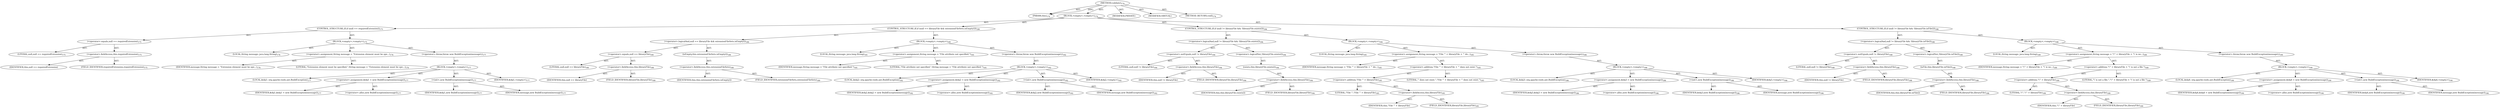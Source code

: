 digraph "validate" {  
"111669149701" [label = <(METHOD,validate)<SUB>174</SUB>> ]
"115964117001" [label = <(PARAM,this)<SUB>174</SUB>> ]
"25769803790" [label = <(BLOCK,&lt;empty&gt;,&lt;empty&gt;)<SUB>174</SUB>> ]
"47244640264" [label = <(CONTROL_STRUCTURE,IF,if (null == requiredExtension))<SUB>175</SUB>> ]
"30064771130" [label = <(&lt;operator&gt;.equals,null == requiredExtension)<SUB>175</SUB>> ]
"90194313223" [label = <(LITERAL,null,null == requiredExtension)<SUB>175</SUB>> ]
"30064771131" [label = <(&lt;operator&gt;.fieldAccess,this.requiredExtension)<SUB>175</SUB>> ]
"68719476790" [label = <(IDENTIFIER,this,null == requiredExtension)> ]
"55834574861" [label = <(FIELD_IDENTIFIER,requiredExtension,requiredExtension)<SUB>175</SUB>> ]
"25769803791" [label = <(BLOCK,&lt;empty&gt;,&lt;empty&gt;)<SUB>175</SUB>> ]
"94489280524" [label = <(LOCAL,String message: java.lang.String)<SUB>176</SUB>> ]
"30064771132" [label = <(&lt;operator&gt;.assignment,String message = &quot;Extension element must be spe...)<SUB>176</SUB>> ]
"68719476791" [label = <(IDENTIFIER,message,String message = &quot;Extension element must be spe...)<SUB>176</SUB>> ]
"90194313224" [label = <(LITERAL,&quot;Extension element must be specified.&quot;,String message = &quot;Extension element must be spe...)<SUB>176</SUB>> ]
"30064771133" [label = <(&lt;operator&gt;.throw,throw new BuildException(message);)<SUB>177</SUB>> ]
"25769803792" [label = <(BLOCK,&lt;empty&gt;,&lt;empty&gt;)<SUB>177</SUB>> ]
"94489280525" [label = <(LOCAL,$obj1: org.apache.tools.ant.BuildException)<SUB>177</SUB>> ]
"30064771134" [label = <(&lt;operator&gt;.assignment,$obj1 = new BuildException(message))<SUB>177</SUB>> ]
"68719476792" [label = <(IDENTIFIER,$obj1,$obj1 = new BuildException(message))<SUB>177</SUB>> ]
"30064771135" [label = <(&lt;operator&gt;.alloc,new BuildException(message))<SUB>177</SUB>> ]
"30064771136" [label = <(&lt;init&gt;,new BuildException(message))<SUB>177</SUB>> ]
"68719476793" [label = <(IDENTIFIER,$obj1,new BuildException(message))<SUB>177</SUB>> ]
"68719476794" [label = <(IDENTIFIER,message,new BuildException(message))<SUB>177</SUB>> ]
"68719476795" [label = <(IDENTIFIER,$obj1,&lt;empty&gt;)<SUB>177</SUB>> ]
"47244640265" [label = <(CONTROL_STRUCTURE,IF,if (null == libraryFile &amp;&amp; extensionFileSets.isEmpty()))<SUB>180</SUB>> ]
"30064771137" [label = <(&lt;operator&gt;.logicalAnd,null == libraryFile &amp;&amp; extensionFileSets.isEmpty())<SUB>180</SUB>> ]
"30064771138" [label = <(&lt;operator&gt;.equals,null == libraryFile)<SUB>180</SUB>> ]
"90194313225" [label = <(LITERAL,null,null == libraryFile)<SUB>180</SUB>> ]
"30064771139" [label = <(&lt;operator&gt;.fieldAccess,this.libraryFile)<SUB>180</SUB>> ]
"68719476796" [label = <(IDENTIFIER,this,null == libraryFile)> ]
"55834574862" [label = <(FIELD_IDENTIFIER,libraryFile,libraryFile)<SUB>180</SUB>> ]
"30064771140" [label = <(isEmpty,this.extensionFileSets.isEmpty())<SUB>180</SUB>> ]
"30064771141" [label = <(&lt;operator&gt;.fieldAccess,this.extensionFileSets)<SUB>180</SUB>> ]
"68719476797" [label = <(IDENTIFIER,this,this.extensionFileSets.isEmpty())> ]
"55834574863" [label = <(FIELD_IDENTIFIER,extensionFileSets,extensionFileSets)<SUB>180</SUB>> ]
"25769803793" [label = <(BLOCK,&lt;empty&gt;,&lt;empty&gt;)<SUB>180</SUB>> ]
"94489280526" [label = <(LOCAL,String message: java.lang.String)<SUB>181</SUB>> ]
"30064771142" [label = <(&lt;operator&gt;.assignment,String message = &quot;File attribute not specified.&quot;)<SUB>181</SUB>> ]
"68719476798" [label = <(IDENTIFIER,message,String message = &quot;File attribute not specified.&quot;)<SUB>181</SUB>> ]
"90194313226" [label = <(LITERAL,&quot;File attribute not specified.&quot;,String message = &quot;File attribute not specified.&quot;)<SUB>181</SUB>> ]
"30064771143" [label = <(&lt;operator&gt;.throw,throw new BuildException(message);)<SUB>182</SUB>> ]
"25769803794" [label = <(BLOCK,&lt;empty&gt;,&lt;empty&gt;)<SUB>182</SUB>> ]
"94489280527" [label = <(LOCAL,$obj2: org.apache.tools.ant.BuildException)<SUB>182</SUB>> ]
"30064771144" [label = <(&lt;operator&gt;.assignment,$obj2 = new BuildException(message))<SUB>182</SUB>> ]
"68719476799" [label = <(IDENTIFIER,$obj2,$obj2 = new BuildException(message))<SUB>182</SUB>> ]
"30064771145" [label = <(&lt;operator&gt;.alloc,new BuildException(message))<SUB>182</SUB>> ]
"30064771146" [label = <(&lt;init&gt;,new BuildException(message))<SUB>182</SUB>> ]
"68719476800" [label = <(IDENTIFIER,$obj2,new BuildException(message))<SUB>182</SUB>> ]
"68719476801" [label = <(IDENTIFIER,message,new BuildException(message))<SUB>182</SUB>> ]
"68719476802" [label = <(IDENTIFIER,$obj2,&lt;empty&gt;)<SUB>182</SUB>> ]
"47244640266" [label = <(CONTROL_STRUCTURE,IF,if (null != libraryFile &amp;&amp; !libraryFile.exists()))<SUB>184</SUB>> ]
"30064771147" [label = <(&lt;operator&gt;.logicalAnd,null != libraryFile &amp;&amp; !libraryFile.exists())<SUB>184</SUB>> ]
"30064771148" [label = <(&lt;operator&gt;.notEquals,null != libraryFile)<SUB>184</SUB>> ]
"90194313227" [label = <(LITERAL,null,null != libraryFile)<SUB>184</SUB>> ]
"30064771149" [label = <(&lt;operator&gt;.fieldAccess,this.libraryFile)<SUB>184</SUB>> ]
"68719476803" [label = <(IDENTIFIER,this,null != libraryFile)> ]
"55834574864" [label = <(FIELD_IDENTIFIER,libraryFile,libraryFile)<SUB>184</SUB>> ]
"30064771150" [label = <(&lt;operator&gt;.logicalNot,!libraryFile.exists())<SUB>184</SUB>> ]
"30064771151" [label = <(exists,this.libraryFile.exists())<SUB>184</SUB>> ]
"30064771152" [label = <(&lt;operator&gt;.fieldAccess,this.libraryFile)<SUB>184</SUB>> ]
"68719476804" [label = <(IDENTIFIER,this,this.libraryFile.exists())> ]
"55834574865" [label = <(FIELD_IDENTIFIER,libraryFile,libraryFile)<SUB>184</SUB>> ]
"25769803795" [label = <(BLOCK,&lt;empty&gt;,&lt;empty&gt;)<SUB>184</SUB>> ]
"94489280528" [label = <(LOCAL,String message: java.lang.String)<SUB>185</SUB>> ]
"30064771153" [label = <(&lt;operator&gt;.assignment,String message = &quot;File '&quot; + libraryFile + &quot;' do...)<SUB>185</SUB>> ]
"68719476805" [label = <(IDENTIFIER,message,String message = &quot;File '&quot; + libraryFile + &quot;' do...)<SUB>185</SUB>> ]
"30064771154" [label = <(&lt;operator&gt;.addition,&quot;File '&quot; + libraryFile + &quot;' does not exist.&quot;)<SUB>185</SUB>> ]
"30064771155" [label = <(&lt;operator&gt;.addition,&quot;File '&quot; + libraryFile)<SUB>185</SUB>> ]
"90194313228" [label = <(LITERAL,&quot;File '&quot;,&quot;File '&quot; + libraryFile)<SUB>185</SUB>> ]
"30064771156" [label = <(&lt;operator&gt;.fieldAccess,this.libraryFile)<SUB>185</SUB>> ]
"68719476806" [label = <(IDENTIFIER,this,&quot;File '&quot; + libraryFile)> ]
"55834574866" [label = <(FIELD_IDENTIFIER,libraryFile,libraryFile)<SUB>185</SUB>> ]
"90194313229" [label = <(LITERAL,&quot;' does not exist.&quot;,&quot;File '&quot; + libraryFile + &quot;' does not exist.&quot;)<SUB>185</SUB>> ]
"30064771157" [label = <(&lt;operator&gt;.throw,throw new BuildException(message);)<SUB>186</SUB>> ]
"25769803796" [label = <(BLOCK,&lt;empty&gt;,&lt;empty&gt;)<SUB>186</SUB>> ]
"94489280529" [label = <(LOCAL,$obj3: org.apache.tools.ant.BuildException)<SUB>186</SUB>> ]
"30064771158" [label = <(&lt;operator&gt;.assignment,$obj3 = new BuildException(message))<SUB>186</SUB>> ]
"68719476807" [label = <(IDENTIFIER,$obj3,$obj3 = new BuildException(message))<SUB>186</SUB>> ]
"30064771159" [label = <(&lt;operator&gt;.alloc,new BuildException(message))<SUB>186</SUB>> ]
"30064771160" [label = <(&lt;init&gt;,new BuildException(message))<SUB>186</SUB>> ]
"68719476808" [label = <(IDENTIFIER,$obj3,new BuildException(message))<SUB>186</SUB>> ]
"68719476809" [label = <(IDENTIFIER,message,new BuildException(message))<SUB>186</SUB>> ]
"68719476810" [label = <(IDENTIFIER,$obj3,&lt;empty&gt;)<SUB>186</SUB>> ]
"47244640267" [label = <(CONTROL_STRUCTURE,IF,if (null != libraryFile &amp;&amp; !libraryFile.isFile()))<SUB>188</SUB>> ]
"30064771161" [label = <(&lt;operator&gt;.logicalAnd,null != libraryFile &amp;&amp; !libraryFile.isFile())<SUB>188</SUB>> ]
"30064771162" [label = <(&lt;operator&gt;.notEquals,null != libraryFile)<SUB>188</SUB>> ]
"90194313230" [label = <(LITERAL,null,null != libraryFile)<SUB>188</SUB>> ]
"30064771163" [label = <(&lt;operator&gt;.fieldAccess,this.libraryFile)<SUB>188</SUB>> ]
"68719476811" [label = <(IDENTIFIER,this,null != libraryFile)> ]
"55834574867" [label = <(FIELD_IDENTIFIER,libraryFile,libraryFile)<SUB>188</SUB>> ]
"30064771164" [label = <(&lt;operator&gt;.logicalNot,!libraryFile.isFile())<SUB>188</SUB>> ]
"30064771165" [label = <(isFile,this.libraryFile.isFile())<SUB>188</SUB>> ]
"30064771166" [label = <(&lt;operator&gt;.fieldAccess,this.libraryFile)<SUB>188</SUB>> ]
"68719476812" [label = <(IDENTIFIER,this,this.libraryFile.isFile())> ]
"55834574868" [label = <(FIELD_IDENTIFIER,libraryFile,libraryFile)<SUB>188</SUB>> ]
"25769803797" [label = <(BLOCK,&lt;empty&gt;,&lt;empty&gt;)<SUB>188</SUB>> ]
"94489280530" [label = <(LOCAL,String message: java.lang.String)<SUB>189</SUB>> ]
"30064771167" [label = <(&lt;operator&gt;.assignment,String message = &quot;\'&quot; + libraryFile + &quot;\' is no...)<SUB>189</SUB>> ]
"68719476813" [label = <(IDENTIFIER,message,String message = &quot;\'&quot; + libraryFile + &quot;\' is no...)<SUB>189</SUB>> ]
"30064771168" [label = <(&lt;operator&gt;.addition,&quot;\'&quot; + libraryFile + &quot;\' is not a file.&quot;)<SUB>189</SUB>> ]
"30064771169" [label = <(&lt;operator&gt;.addition,&quot;\'&quot; + libraryFile)<SUB>189</SUB>> ]
"90194313231" [label = <(LITERAL,&quot;\'&quot;,&quot;\'&quot; + libraryFile)<SUB>189</SUB>> ]
"30064771170" [label = <(&lt;operator&gt;.fieldAccess,this.libraryFile)<SUB>189</SUB>> ]
"68719476814" [label = <(IDENTIFIER,this,&quot;\'&quot; + libraryFile)> ]
"55834574869" [label = <(FIELD_IDENTIFIER,libraryFile,libraryFile)<SUB>189</SUB>> ]
"90194313232" [label = <(LITERAL,&quot;\' is not a file.&quot;,&quot;\'&quot; + libraryFile + &quot;\' is not a file.&quot;)<SUB>189</SUB>> ]
"30064771171" [label = <(&lt;operator&gt;.throw,throw new BuildException(message);)<SUB>190</SUB>> ]
"25769803798" [label = <(BLOCK,&lt;empty&gt;,&lt;empty&gt;)<SUB>190</SUB>> ]
"94489280531" [label = <(LOCAL,$obj4: org.apache.tools.ant.BuildException)<SUB>190</SUB>> ]
"30064771172" [label = <(&lt;operator&gt;.assignment,$obj4 = new BuildException(message))<SUB>190</SUB>> ]
"68719476815" [label = <(IDENTIFIER,$obj4,$obj4 = new BuildException(message))<SUB>190</SUB>> ]
"30064771173" [label = <(&lt;operator&gt;.alloc,new BuildException(message))<SUB>190</SUB>> ]
"30064771174" [label = <(&lt;init&gt;,new BuildException(message))<SUB>190</SUB>> ]
"68719476816" [label = <(IDENTIFIER,$obj4,new BuildException(message))<SUB>190</SUB>> ]
"68719476817" [label = <(IDENTIFIER,message,new BuildException(message))<SUB>190</SUB>> ]
"68719476818" [label = <(IDENTIFIER,$obj4,&lt;empty&gt;)<SUB>190</SUB>> ]
"133143986190" [label = <(MODIFIER,PRIVATE)> ]
"133143986191" [label = <(MODIFIER,VIRTUAL)> ]
"128849018885" [label = <(METHOD_RETURN,void)<SUB>174</SUB>> ]
  "111669149701" -> "115964117001"  [ label = "AST: "] 
  "111669149701" -> "25769803790"  [ label = "AST: "] 
  "111669149701" -> "133143986190"  [ label = "AST: "] 
  "111669149701" -> "133143986191"  [ label = "AST: "] 
  "111669149701" -> "128849018885"  [ label = "AST: "] 
  "25769803790" -> "47244640264"  [ label = "AST: "] 
  "25769803790" -> "47244640265"  [ label = "AST: "] 
  "25769803790" -> "47244640266"  [ label = "AST: "] 
  "25769803790" -> "47244640267"  [ label = "AST: "] 
  "47244640264" -> "30064771130"  [ label = "AST: "] 
  "47244640264" -> "25769803791"  [ label = "AST: "] 
  "30064771130" -> "90194313223"  [ label = "AST: "] 
  "30064771130" -> "30064771131"  [ label = "AST: "] 
  "30064771131" -> "68719476790"  [ label = "AST: "] 
  "30064771131" -> "55834574861"  [ label = "AST: "] 
  "25769803791" -> "94489280524"  [ label = "AST: "] 
  "25769803791" -> "30064771132"  [ label = "AST: "] 
  "25769803791" -> "30064771133"  [ label = "AST: "] 
  "30064771132" -> "68719476791"  [ label = "AST: "] 
  "30064771132" -> "90194313224"  [ label = "AST: "] 
  "30064771133" -> "25769803792"  [ label = "AST: "] 
  "25769803792" -> "94489280525"  [ label = "AST: "] 
  "25769803792" -> "30064771134"  [ label = "AST: "] 
  "25769803792" -> "30064771136"  [ label = "AST: "] 
  "25769803792" -> "68719476795"  [ label = "AST: "] 
  "30064771134" -> "68719476792"  [ label = "AST: "] 
  "30064771134" -> "30064771135"  [ label = "AST: "] 
  "30064771136" -> "68719476793"  [ label = "AST: "] 
  "30064771136" -> "68719476794"  [ label = "AST: "] 
  "47244640265" -> "30064771137"  [ label = "AST: "] 
  "47244640265" -> "25769803793"  [ label = "AST: "] 
  "30064771137" -> "30064771138"  [ label = "AST: "] 
  "30064771137" -> "30064771140"  [ label = "AST: "] 
  "30064771138" -> "90194313225"  [ label = "AST: "] 
  "30064771138" -> "30064771139"  [ label = "AST: "] 
  "30064771139" -> "68719476796"  [ label = "AST: "] 
  "30064771139" -> "55834574862"  [ label = "AST: "] 
  "30064771140" -> "30064771141"  [ label = "AST: "] 
  "30064771141" -> "68719476797"  [ label = "AST: "] 
  "30064771141" -> "55834574863"  [ label = "AST: "] 
  "25769803793" -> "94489280526"  [ label = "AST: "] 
  "25769803793" -> "30064771142"  [ label = "AST: "] 
  "25769803793" -> "30064771143"  [ label = "AST: "] 
  "30064771142" -> "68719476798"  [ label = "AST: "] 
  "30064771142" -> "90194313226"  [ label = "AST: "] 
  "30064771143" -> "25769803794"  [ label = "AST: "] 
  "25769803794" -> "94489280527"  [ label = "AST: "] 
  "25769803794" -> "30064771144"  [ label = "AST: "] 
  "25769803794" -> "30064771146"  [ label = "AST: "] 
  "25769803794" -> "68719476802"  [ label = "AST: "] 
  "30064771144" -> "68719476799"  [ label = "AST: "] 
  "30064771144" -> "30064771145"  [ label = "AST: "] 
  "30064771146" -> "68719476800"  [ label = "AST: "] 
  "30064771146" -> "68719476801"  [ label = "AST: "] 
  "47244640266" -> "30064771147"  [ label = "AST: "] 
  "47244640266" -> "25769803795"  [ label = "AST: "] 
  "30064771147" -> "30064771148"  [ label = "AST: "] 
  "30064771147" -> "30064771150"  [ label = "AST: "] 
  "30064771148" -> "90194313227"  [ label = "AST: "] 
  "30064771148" -> "30064771149"  [ label = "AST: "] 
  "30064771149" -> "68719476803"  [ label = "AST: "] 
  "30064771149" -> "55834574864"  [ label = "AST: "] 
  "30064771150" -> "30064771151"  [ label = "AST: "] 
  "30064771151" -> "30064771152"  [ label = "AST: "] 
  "30064771152" -> "68719476804"  [ label = "AST: "] 
  "30064771152" -> "55834574865"  [ label = "AST: "] 
  "25769803795" -> "94489280528"  [ label = "AST: "] 
  "25769803795" -> "30064771153"  [ label = "AST: "] 
  "25769803795" -> "30064771157"  [ label = "AST: "] 
  "30064771153" -> "68719476805"  [ label = "AST: "] 
  "30064771153" -> "30064771154"  [ label = "AST: "] 
  "30064771154" -> "30064771155"  [ label = "AST: "] 
  "30064771154" -> "90194313229"  [ label = "AST: "] 
  "30064771155" -> "90194313228"  [ label = "AST: "] 
  "30064771155" -> "30064771156"  [ label = "AST: "] 
  "30064771156" -> "68719476806"  [ label = "AST: "] 
  "30064771156" -> "55834574866"  [ label = "AST: "] 
  "30064771157" -> "25769803796"  [ label = "AST: "] 
  "25769803796" -> "94489280529"  [ label = "AST: "] 
  "25769803796" -> "30064771158"  [ label = "AST: "] 
  "25769803796" -> "30064771160"  [ label = "AST: "] 
  "25769803796" -> "68719476810"  [ label = "AST: "] 
  "30064771158" -> "68719476807"  [ label = "AST: "] 
  "30064771158" -> "30064771159"  [ label = "AST: "] 
  "30064771160" -> "68719476808"  [ label = "AST: "] 
  "30064771160" -> "68719476809"  [ label = "AST: "] 
  "47244640267" -> "30064771161"  [ label = "AST: "] 
  "47244640267" -> "25769803797"  [ label = "AST: "] 
  "30064771161" -> "30064771162"  [ label = "AST: "] 
  "30064771161" -> "30064771164"  [ label = "AST: "] 
  "30064771162" -> "90194313230"  [ label = "AST: "] 
  "30064771162" -> "30064771163"  [ label = "AST: "] 
  "30064771163" -> "68719476811"  [ label = "AST: "] 
  "30064771163" -> "55834574867"  [ label = "AST: "] 
  "30064771164" -> "30064771165"  [ label = "AST: "] 
  "30064771165" -> "30064771166"  [ label = "AST: "] 
  "30064771166" -> "68719476812"  [ label = "AST: "] 
  "30064771166" -> "55834574868"  [ label = "AST: "] 
  "25769803797" -> "94489280530"  [ label = "AST: "] 
  "25769803797" -> "30064771167"  [ label = "AST: "] 
  "25769803797" -> "30064771171"  [ label = "AST: "] 
  "30064771167" -> "68719476813"  [ label = "AST: "] 
  "30064771167" -> "30064771168"  [ label = "AST: "] 
  "30064771168" -> "30064771169"  [ label = "AST: "] 
  "30064771168" -> "90194313232"  [ label = "AST: "] 
  "30064771169" -> "90194313231"  [ label = "AST: "] 
  "30064771169" -> "30064771170"  [ label = "AST: "] 
  "30064771170" -> "68719476814"  [ label = "AST: "] 
  "30064771170" -> "55834574869"  [ label = "AST: "] 
  "30064771171" -> "25769803798"  [ label = "AST: "] 
  "25769803798" -> "94489280531"  [ label = "AST: "] 
  "25769803798" -> "30064771172"  [ label = "AST: "] 
  "25769803798" -> "30064771174"  [ label = "AST: "] 
  "25769803798" -> "68719476818"  [ label = "AST: "] 
  "30064771172" -> "68719476815"  [ label = "AST: "] 
  "30064771172" -> "30064771173"  [ label = "AST: "] 
  "30064771174" -> "68719476816"  [ label = "AST: "] 
  "30064771174" -> "68719476817"  [ label = "AST: "] 
  "111669149701" -> "115964117001"  [ label = "DDG: "] 
}
